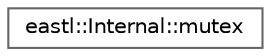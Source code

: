 digraph "类继承关系图"
{
 // LATEX_PDF_SIZE
  bgcolor="transparent";
  edge [fontname=Helvetica,fontsize=10,labelfontname=Helvetica,labelfontsize=10];
  node [fontname=Helvetica,fontsize=10,shape=box,height=0.2,width=0.4];
  rankdir="LR";
  Node0 [id="Node000000",label="eastl::Internal::mutex",height=0.2,width=0.4,color="grey40", fillcolor="white", style="filled",URL="$classeastl_1_1_internal_1_1mutex.html",tooltip=" "];
}

